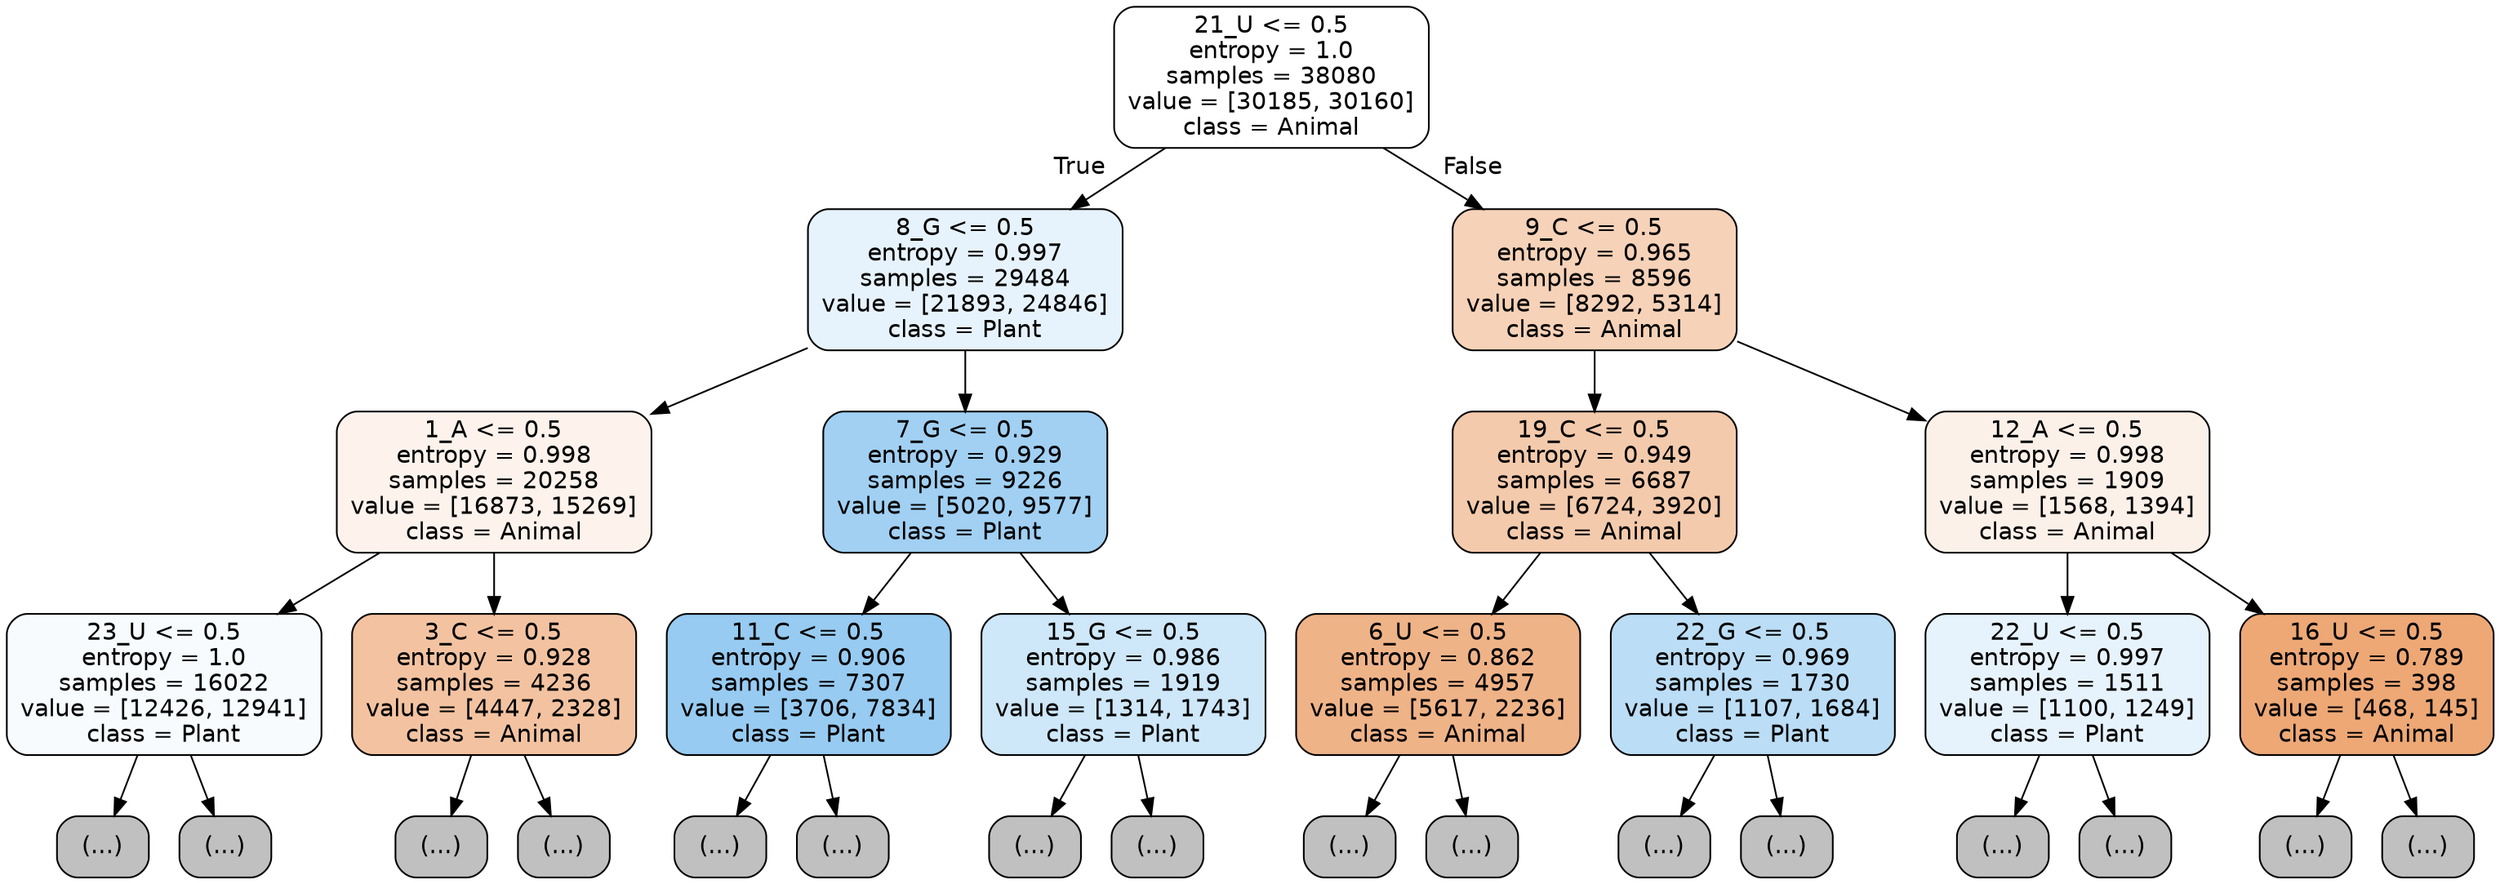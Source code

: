 digraph Tree {
node [shape=box, style="filled, rounded", color="black", fontname="helvetica"] ;
edge [fontname="helvetica"] ;
0 [label="21_U <= 0.5\nentropy = 1.0\nsamples = 38080\nvalue = [30185, 30160]\nclass = Animal", fillcolor="#ffffff"] ;
1 [label="8_G <= 0.5\nentropy = 0.997\nsamples = 29484\nvalue = [21893, 24846]\nclass = Plant", fillcolor="#e7f3fc"] ;
0 -> 1 [labeldistance=2.5, labelangle=45, headlabel="True"] ;
2 [label="1_A <= 0.5\nentropy = 0.998\nsamples = 20258\nvalue = [16873, 15269]\nclass = Animal", fillcolor="#fdf3ec"] ;
1 -> 2 ;
3 [label="23_U <= 0.5\nentropy = 1.0\nsamples = 16022\nvalue = [12426, 12941]\nclass = Plant", fillcolor="#f7fbfe"] ;
2 -> 3 ;
4 [label="(...)", fillcolor="#C0C0C0"] ;
3 -> 4 ;
7303 [label="(...)", fillcolor="#C0C0C0"] ;
3 -> 7303 ;
7612 [label="3_C <= 0.5\nentropy = 0.928\nsamples = 4236\nvalue = [4447, 2328]\nclass = Animal", fillcolor="#f3c3a1"] ;
2 -> 7612 ;
7613 [label="(...)", fillcolor="#C0C0C0"] ;
7612 -> 7613 ;
9478 [label="(...)", fillcolor="#C0C0C0"] ;
7612 -> 9478 ;
9931 [label="7_G <= 0.5\nentropy = 0.929\nsamples = 9226\nvalue = [5020, 9577]\nclass = Plant", fillcolor="#a1d0f3"] ;
1 -> 9931 ;
9932 [label="11_C <= 0.5\nentropy = 0.906\nsamples = 7307\nvalue = [3706, 7834]\nclass = Plant", fillcolor="#97cbf1"] ;
9931 -> 9932 ;
9933 [label="(...)", fillcolor="#C0C0C0"] ;
9932 -> 9933 ;
12048 [label="(...)", fillcolor="#C0C0C0"] ;
9932 -> 12048 ;
12605 [label="15_G <= 0.5\nentropy = 0.986\nsamples = 1919\nvalue = [1314, 1743]\nclass = Plant", fillcolor="#cee7f9"] ;
9931 -> 12605 ;
12606 [label="(...)", fillcolor="#C0C0C0"] ;
12605 -> 12606 ;
13281 [label="(...)", fillcolor="#C0C0C0"] ;
12605 -> 13281 ;
13552 [label="9_C <= 0.5\nentropy = 0.965\nsamples = 8596\nvalue = [8292, 5314]\nclass = Animal", fillcolor="#f6d2b8"] ;
0 -> 13552 [labeldistance=2.5, labelangle=-45, headlabel="False"] ;
13553 [label="19_C <= 0.5\nentropy = 0.949\nsamples = 6687\nvalue = [6724, 3920]\nclass = Animal", fillcolor="#f4caac"] ;
13552 -> 13553 ;
13554 [label="6_U <= 0.5\nentropy = 0.862\nsamples = 4957\nvalue = [5617, 2236]\nclass = Animal", fillcolor="#efb388"] ;
13553 -> 13554 ;
13555 [label="(...)", fillcolor="#C0C0C0"] ;
13554 -> 13555 ;
15094 [label="(...)", fillcolor="#C0C0C0"] ;
13554 -> 15094 ;
15631 [label="22_G <= 0.5\nentropy = 0.969\nsamples = 1730\nvalue = [1107, 1684]\nclass = Plant", fillcolor="#bbddf6"] ;
13553 -> 15631 ;
15632 [label="(...)", fillcolor="#C0C0C0"] ;
15631 -> 15632 ;
16263 [label="(...)", fillcolor="#C0C0C0"] ;
15631 -> 16263 ;
16380 [label="12_A <= 0.5\nentropy = 0.998\nsamples = 1909\nvalue = [1568, 1394]\nclass = Animal", fillcolor="#fcf1e9"] ;
13552 -> 16380 ;
16381 [label="22_U <= 0.5\nentropy = 0.997\nsamples = 1511\nvalue = [1100, 1249]\nclass = Plant", fillcolor="#e7f3fc"] ;
16380 -> 16381 ;
16382 [label="(...)", fillcolor="#C0C0C0"] ;
16381 -> 16382 ;
16867 [label="(...)", fillcolor="#C0C0C0"] ;
16381 -> 16867 ;
16916 [label="16_U <= 0.5\nentropy = 0.789\nsamples = 398\nvalue = [468, 145]\nclass = Animal", fillcolor="#eda876"] ;
16380 -> 16916 ;
16917 [label="(...)", fillcolor="#C0C0C0"] ;
16916 -> 16917 ;
17064 [label="(...)", fillcolor="#C0C0C0"] ;
16916 -> 17064 ;
}